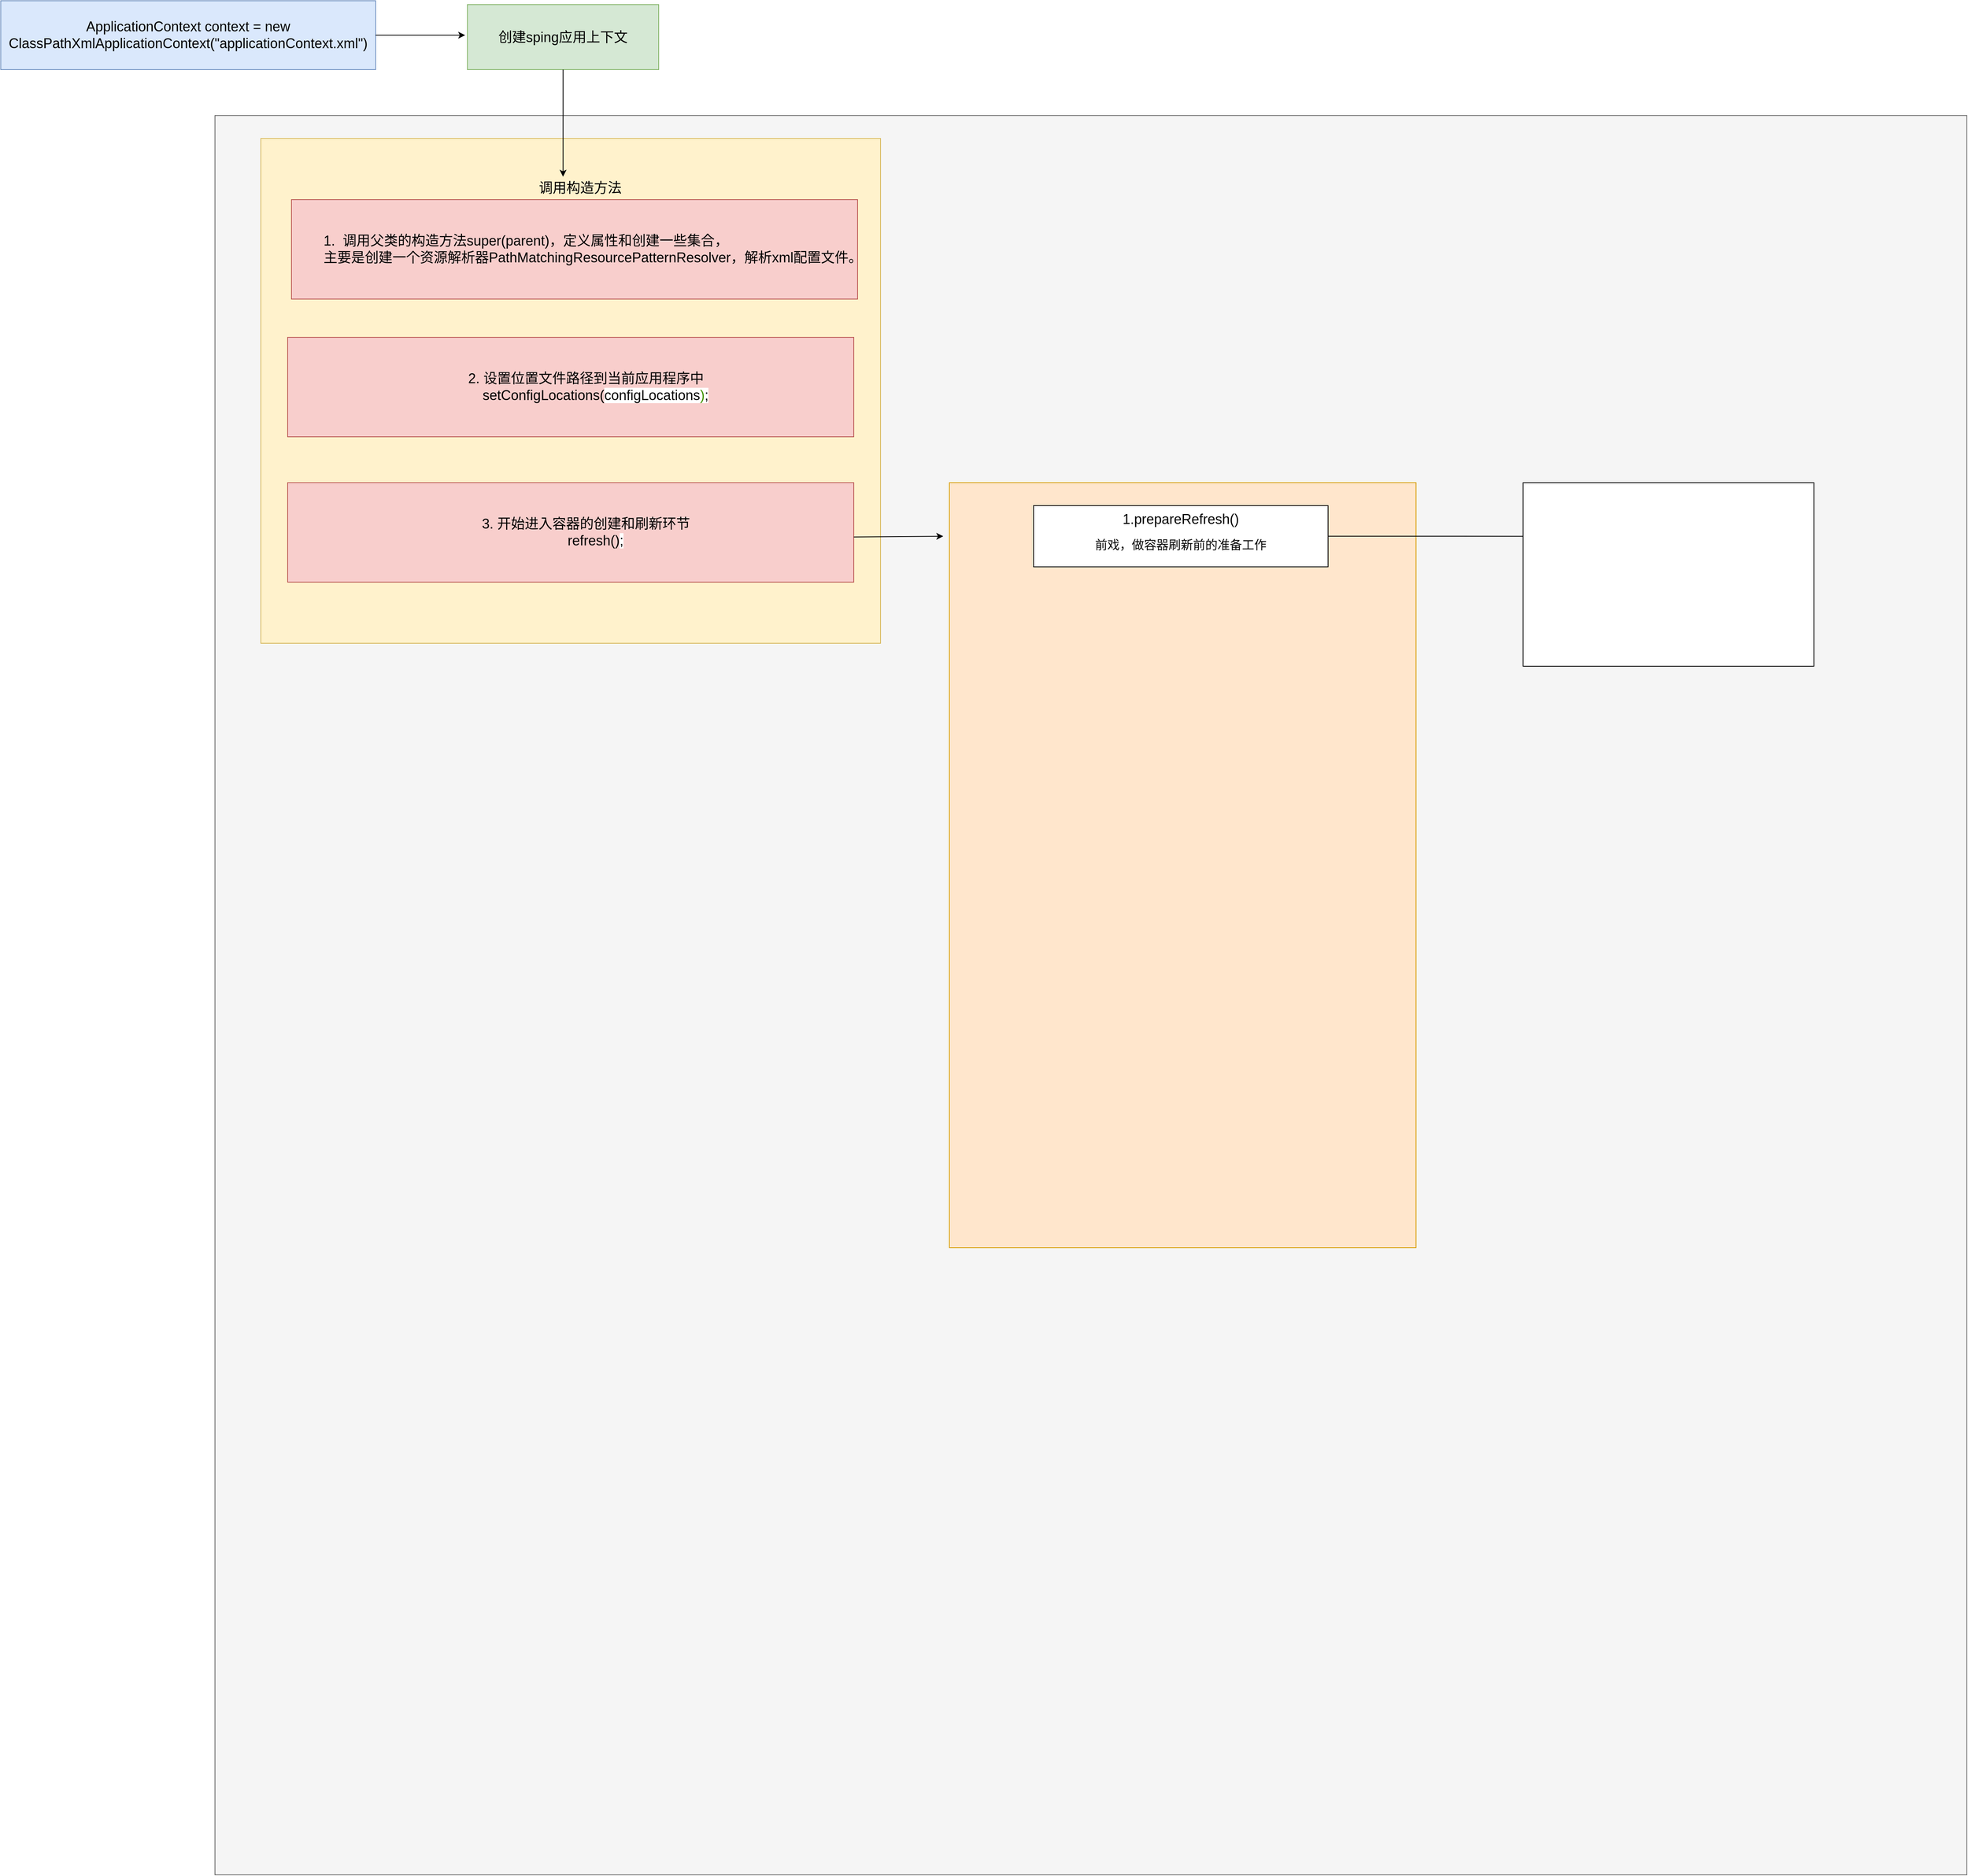 <mxfile version="21.3.7" type="github">
  <diagram name="第 1 页" id="4fWyXJP6VSfAbYg68hve">
    <mxGraphModel dx="3535" dy="1124" grid="1" gridSize="10" guides="1" tooltips="1" connect="1" arrows="1" fold="1" page="1" pageScale="1" pageWidth="1654" pageHeight="2336" math="0" shadow="0">
      <root>
        <mxCell id="0" />
        <mxCell id="1" parent="0" />
        <mxCell id="AFss-TPShZiB_wvnAR8w-2" value="&lt;font style=&quot;font-size: 18px;&quot;&gt;ApplicationContext context = new ClassPathXmlApplicationContext(&quot;applicationContext.xml&quot;)&lt;/font&gt;" style="rounded=0;whiteSpace=wrap;html=1;align=center;fillColor=#dae8fc;strokeColor=#6c8ebf;" vertex="1" parent="1">
          <mxGeometry x="-130" y="100" width="490" height="90" as="geometry" />
        </mxCell>
        <mxCell id="AFss-TPShZiB_wvnAR8w-4" value="" style="endArrow=classic;html=1;rounded=0;entryX=-0.019;entryY=0.162;entryDx=0;entryDy=0;entryPerimeter=0;" edge="1" parent="1" source="AFss-TPShZiB_wvnAR8w-2">
          <mxGeometry width="50" height="50" relative="1" as="geometry">
            <mxPoint x="360" y="146.01" as="sourcePoint" />
            <mxPoint x="477.004" y="145" as="targetPoint" />
          </mxGeometry>
        </mxCell>
        <mxCell id="AFss-TPShZiB_wvnAR8w-5" value="&lt;font style=&quot;font-size: 18px;&quot;&gt;创建sping应用上下文&lt;/font&gt;" style="rounded=0;whiteSpace=wrap;html=1;fillColor=#d5e8d4;strokeColor=#82b366;" vertex="1" parent="1">
          <mxGeometry x="480" y="105" width="250" height="85" as="geometry" />
        </mxCell>
        <mxCell id="AFss-TPShZiB_wvnAR8w-6" value="" style="rounded=0;whiteSpace=wrap;html=1;fillColor=#f5f5f5;strokeColor=#666666;fontColor=#333333;" vertex="1" parent="1">
          <mxGeometry x="150" y="250" width="2290" height="2300" as="geometry" />
        </mxCell>
        <mxCell id="AFss-TPShZiB_wvnAR8w-8" value="" style="rounded=0;whiteSpace=wrap;html=1;fillColor=#fff2cc;strokeColor=#d6b656;" vertex="1" parent="1">
          <mxGeometry x="210" y="280" width="810" height="660" as="geometry" />
        </mxCell>
        <mxCell id="AFss-TPShZiB_wvnAR8w-10" value="&lt;font style=&quot;font-size: 18px;&quot;&gt;调用构造方法&lt;/font&gt;" style="text;html=1;strokeColor=none;fillColor=none;align=center;verticalAlign=middle;whiteSpace=wrap;rounded=0;" vertex="1" parent="1">
          <mxGeometry x="550" y="330" width="155" height="30" as="geometry" />
        </mxCell>
        <mxCell id="AFss-TPShZiB_wvnAR8w-11" style="edgeStyle=orthogonalEdgeStyle;rounded=0;orthogonalLoop=1;jettySize=auto;html=1;" edge="1" parent="1" source="AFss-TPShZiB_wvnAR8w-5" target="AFss-TPShZiB_wvnAR8w-10">
          <mxGeometry relative="1" as="geometry">
            <Array as="points">
              <mxPoint x="605" y="300" />
              <mxPoint x="605" y="300" />
            </Array>
          </mxGeometry>
        </mxCell>
        <mxCell id="AFss-TPShZiB_wvnAR8w-12" value="&lt;blockquote style=&quot;margin: 0 0 0 40px; border: none; padding: 0px;&quot;&gt;&lt;div style=&quot;&quot;&gt;&lt;pre style=&quot;&quot;&gt;&lt;font style=&quot;font-size: 18px;&quot; face=&quot;Helvetica&quot;&gt;&lt;font style=&quot;&quot;&gt;1.  调用父类的构造方法super(parent)，定义属性和创建一些集合，&lt;br/&gt;主要是创建一个资源解析器&lt;/font&gt;PathMatchingResourcePatternResolver，解析xml配置文件。&lt;/font&gt;&lt;/pre&gt;&lt;/div&gt;&lt;/blockquote&gt;" style="rounded=0;whiteSpace=wrap;html=1;align=left;fillColor=#f8cecc;strokeColor=#b85450;" vertex="1" parent="1">
          <mxGeometry x="250" y="360" width="740" height="130" as="geometry" />
        </mxCell>
        <mxCell id="AFss-TPShZiB_wvnAR8w-13" value="&lt;blockquote style=&quot;margin: 0 0 0 40px; border: none; padding: 0px;&quot;&gt;&lt;div style=&quot;&quot;&gt;&lt;pre style=&quot;&quot;&gt;&lt;font style=&quot;font-size: 18px;&quot; face=&quot;Helvetica&quot;&gt;2. 设置位置文件路径到当前应用程序中&lt;br&gt;     setConfigLocations(&lt;span style=&quot;background-color: rgb(255, 255, 255); color: rgb(8, 8, 8);&quot;&gt;configLocations&lt;/span&gt;&lt;span style=&quot;background-color: rgb(255, 255, 255); color: rgb(63, 145, 1);&quot;&gt;)&lt;/span&gt;&lt;span style=&quot;background-color: rgb(255, 255, 255); color: rgb(8, 8, 8);&quot;&gt;;&lt;/span&gt;&lt;/font&gt;&lt;/pre&gt;&lt;/div&gt;&lt;/blockquote&gt;" style="rounded=0;whiteSpace=wrap;html=1;align=center;fillColor=#f8cecc;strokeColor=#b85450;" vertex="1" parent="1">
          <mxGeometry x="245" y="540" width="740" height="130" as="geometry" />
        </mxCell>
        <mxCell id="AFss-TPShZiB_wvnAR8w-14" value="&lt;blockquote style=&quot;margin: 0 0 0 40px; border: none; padding: 0px;&quot;&gt;&lt;div style=&quot;&quot;&gt;&lt;pre style=&quot;&quot;&gt;&lt;font style=&quot;font-size: 18px;&quot; face=&quot;Helvetica&quot;&gt;&lt;font style=&quot;&quot;&gt;3. 开始进入容器的创建和刷新环节&lt;br&gt;     &lt;/font&gt;refresh()&lt;span style=&quot;background-color: rgb(255, 255, 255); color: rgb(8, 8, 8);&quot;&gt;;&lt;/span&gt;&lt;/font&gt;&lt;/pre&gt;&lt;/div&gt;&lt;/blockquote&gt;" style="rounded=0;whiteSpace=wrap;html=1;align=center;fillColor=#f8cecc;strokeColor=#b85450;" vertex="1" parent="1">
          <mxGeometry x="245" y="730" width="740" height="130" as="geometry" />
        </mxCell>
        <mxCell id="AFss-TPShZiB_wvnAR8w-15" value="" style="endArrow=classic;html=1;rounded=0;entryX=-0.019;entryY=0.162;entryDx=0;entryDy=0;entryPerimeter=0;" edge="1" parent="1">
          <mxGeometry width="50" height="50" relative="1" as="geometry">
            <mxPoint x="985" y="801.01" as="sourcePoint" />
            <mxPoint x="1102" y="800.01" as="targetPoint" />
          </mxGeometry>
        </mxCell>
        <mxCell id="AFss-TPShZiB_wvnAR8w-16" value="" style="rounded=0;whiteSpace=wrap;html=1;fillColor=#ffe6cc;strokeColor=#d79b00;" vertex="1" parent="1">
          <mxGeometry x="1110" y="730" width="610" height="1000" as="geometry" />
        </mxCell>
        <mxCell id="AFss-TPShZiB_wvnAR8w-21" style="edgeStyle=orthogonalEdgeStyle;rounded=0;orthogonalLoop=1;jettySize=auto;html=1;exitX=1;exitY=0.5;exitDx=0;exitDy=0;entryX=0.026;entryY=0.292;entryDx=0;entryDy=0;entryPerimeter=0;" edge="1" parent="1" source="AFss-TPShZiB_wvnAR8w-17" target="AFss-TPShZiB_wvnAR8w-19">
          <mxGeometry relative="1" as="geometry" />
        </mxCell>
        <mxCell id="AFss-TPShZiB_wvnAR8w-17" value="&lt;font style=&quot;font-size: 18px;&quot;&gt;1.prepareRefresh()&lt;br&gt;&lt;/font&gt;&lt;div style=&quot;background-color: rgb(255, 255, 255); color: rgb(8, 8, 8);&quot;&gt;&lt;pre style=&quot;&quot;&gt;&lt;font size=&quot;3&quot; style=&quot;&quot; face=&quot;Helvetica&quot;&gt;前戏，做容器刷新前的准备工作&lt;/font&gt;&lt;/pre&gt;&lt;/div&gt;" style="rounded=0;whiteSpace=wrap;html=1;" vertex="1" parent="1">
          <mxGeometry x="1220" y="760" width="385" height="80" as="geometry" />
        </mxCell>
        <mxCell id="AFss-TPShZiB_wvnAR8w-19" value="" style="rounded=0;whiteSpace=wrap;html=1;" vertex="1" parent="1">
          <mxGeometry x="1860" y="730" width="380" height="240" as="geometry" />
        </mxCell>
      </root>
    </mxGraphModel>
  </diagram>
</mxfile>
